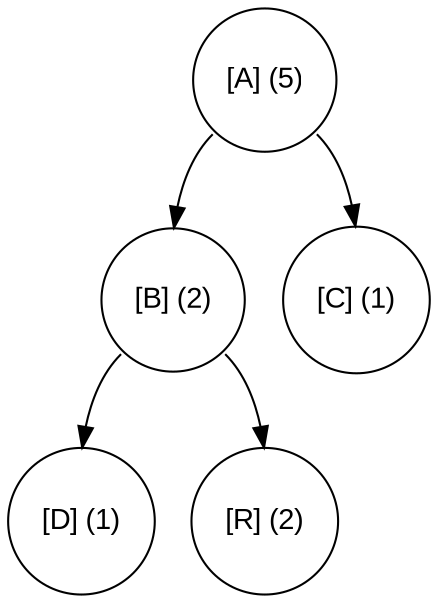 digraph move_down {
	node [fontname="Arial", shape="circle", width=0.5]; 

	0 [label = "[A] (5)"];
	0:sw -> 1;
	1 [label = "[B] (2)"];
	1:sw -> 3;
	3 [label = "[D] (1)"];
	1:se -> 4;
	4 [label = "[R] (2)"];
	0:se -> 2;
	2 [label = "[C] (1)"];
}
